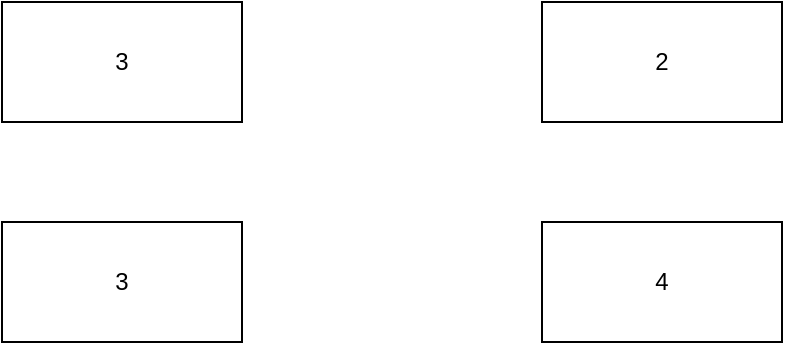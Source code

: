 <mxfile version="27.0.5">
  <diagram name="CorpLLM System Context" id="corpLLM-diagram">
    <mxGraphModel dx="12108" dy="7883" grid="1" gridSize="10" guides="1" tooltips="1" connect="1" arrows="1" fold="1" page="1" pageScale="1" pageWidth="827" pageHeight="1169" math="0" shadow="0">
      <root>
        <mxCell id="0" />
        <mxCell id="1" parent="0" />
        <mxCell id="zvpiNA9i7isIOk6Tdn3K-1" value="3" style="rounded=0;whiteSpace=wrap;html=1;" parent="1" vertex="1">
          <mxGeometry x="-10660" y="-6820" width="120" height="60" as="geometry" />
        </mxCell>
        <mxCell id="zvpiNA9i7isIOk6Tdn3K-2" value="2" style="rounded=0;whiteSpace=wrap;html=1;" parent="1" vertex="1">
          <mxGeometry x="-10390" y="-6820" width="120" height="60" as="geometry" />
        </mxCell>
        <mxCell id="p4KCFqxts92I3i2iuBat-3" value="3" style="rounded=0;whiteSpace=wrap;html=1;" parent="1" vertex="1">
          <mxGeometry x="-10660" y="-6710" width="120" height="60" as="geometry" />
        </mxCell>
        <mxCell id="p4KCFqxts92I3i2iuBat-4" value="4" style="rounded=0;whiteSpace=wrap;html=1;" parent="1" vertex="1">
          <mxGeometry x="-10390" y="-6710" width="120" height="60" as="geometry" />
        </mxCell>
      </root>
    </mxGraphModel>
  </diagram>
</mxfile>
